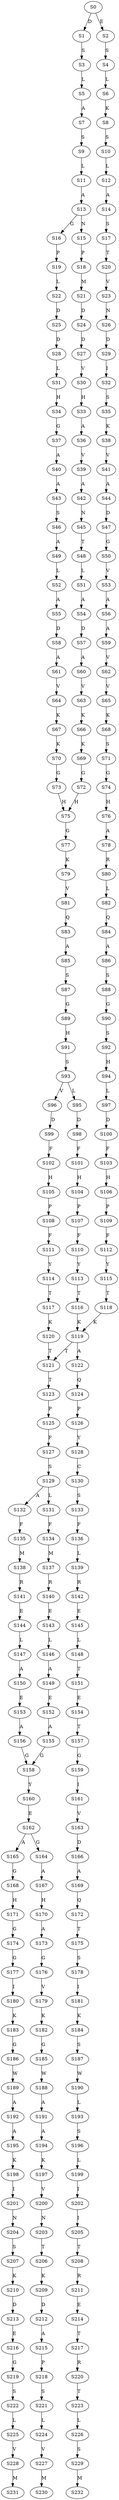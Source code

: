 strict digraph  {
	S0 -> S1 [ label = D ];
	S0 -> S2 [ label = E ];
	S1 -> S3 [ label = S ];
	S2 -> S4 [ label = S ];
	S3 -> S5 [ label = L ];
	S4 -> S6 [ label = L ];
	S5 -> S7 [ label = A ];
	S6 -> S8 [ label = K ];
	S7 -> S9 [ label = S ];
	S8 -> S10 [ label = S ];
	S9 -> S11 [ label = L ];
	S10 -> S12 [ label = L ];
	S11 -> S13 [ label = A ];
	S12 -> S14 [ label = A ];
	S13 -> S15 [ label = N ];
	S13 -> S16 [ label = G ];
	S14 -> S17 [ label = S ];
	S15 -> S18 [ label = P ];
	S16 -> S19 [ label = P ];
	S17 -> S20 [ label = T ];
	S18 -> S21 [ label = M ];
	S19 -> S22 [ label = L ];
	S20 -> S23 [ label = V ];
	S21 -> S24 [ label = D ];
	S22 -> S25 [ label = D ];
	S23 -> S26 [ label = N ];
	S24 -> S27 [ label = D ];
	S25 -> S28 [ label = D ];
	S26 -> S29 [ label = D ];
	S27 -> S30 [ label = V ];
	S28 -> S31 [ label = L ];
	S29 -> S32 [ label = I ];
	S30 -> S33 [ label = H ];
	S31 -> S34 [ label = H ];
	S32 -> S35 [ label = S ];
	S33 -> S36 [ label = A ];
	S34 -> S37 [ label = G ];
	S35 -> S38 [ label = K ];
	S36 -> S39 [ label = V ];
	S37 -> S40 [ label = A ];
	S38 -> S41 [ label = V ];
	S39 -> S42 [ label = A ];
	S40 -> S43 [ label = A ];
	S41 -> S44 [ label = A ];
	S42 -> S45 [ label = N ];
	S43 -> S46 [ label = S ];
	S44 -> S47 [ label = D ];
	S45 -> S48 [ label = T ];
	S46 -> S49 [ label = A ];
	S47 -> S50 [ label = G ];
	S48 -> S51 [ label = L ];
	S49 -> S52 [ label = L ];
	S50 -> S53 [ label = V ];
	S51 -> S54 [ label = A ];
	S52 -> S55 [ label = A ];
	S53 -> S56 [ label = A ];
	S54 -> S57 [ label = D ];
	S55 -> S58 [ label = D ];
	S56 -> S59 [ label = A ];
	S57 -> S60 [ label = A ];
	S58 -> S61 [ label = A ];
	S59 -> S62 [ label = V ];
	S60 -> S63 [ label = V ];
	S61 -> S64 [ label = V ];
	S62 -> S65 [ label = V ];
	S63 -> S66 [ label = K ];
	S64 -> S67 [ label = K ];
	S65 -> S68 [ label = K ];
	S66 -> S69 [ label = K ];
	S67 -> S70 [ label = K ];
	S68 -> S71 [ label = S ];
	S69 -> S72 [ label = G ];
	S70 -> S73 [ label = G ];
	S71 -> S74 [ label = G ];
	S72 -> S75 [ label = H ];
	S73 -> S75 [ label = H ];
	S74 -> S76 [ label = H ];
	S75 -> S77 [ label = G ];
	S76 -> S78 [ label = A ];
	S77 -> S79 [ label = K ];
	S78 -> S80 [ label = R ];
	S79 -> S81 [ label = V ];
	S80 -> S82 [ label = L ];
	S81 -> S83 [ label = Q ];
	S82 -> S84 [ label = Q ];
	S83 -> S85 [ label = A ];
	S84 -> S86 [ label = A ];
	S85 -> S87 [ label = S ];
	S86 -> S88 [ label = S ];
	S87 -> S89 [ label = G ];
	S88 -> S90 [ label = G ];
	S89 -> S91 [ label = H ];
	S90 -> S92 [ label = S ];
	S91 -> S93 [ label = S ];
	S92 -> S94 [ label = H ];
	S93 -> S95 [ label = L ];
	S93 -> S96 [ label = V ];
	S94 -> S97 [ label = L ];
	S95 -> S98 [ label = D ];
	S96 -> S99 [ label = D ];
	S97 -> S100 [ label = D ];
	S98 -> S101 [ label = F ];
	S99 -> S102 [ label = F ];
	S100 -> S103 [ label = F ];
	S101 -> S104 [ label = H ];
	S102 -> S105 [ label = H ];
	S103 -> S106 [ label = H ];
	S104 -> S107 [ label = P ];
	S105 -> S108 [ label = P ];
	S106 -> S109 [ label = P ];
	S107 -> S110 [ label = F ];
	S108 -> S111 [ label = F ];
	S109 -> S112 [ label = F ];
	S110 -> S113 [ label = Y ];
	S111 -> S114 [ label = Y ];
	S112 -> S115 [ label = Y ];
	S113 -> S116 [ label = T ];
	S114 -> S117 [ label = T ];
	S115 -> S118 [ label = T ];
	S116 -> S119 [ label = K ];
	S117 -> S120 [ label = K ];
	S118 -> S119 [ label = K ];
	S119 -> S121 [ label = T ];
	S119 -> S122 [ label = A ];
	S120 -> S121 [ label = T ];
	S121 -> S123 [ label = T ];
	S122 -> S124 [ label = Q ];
	S123 -> S125 [ label = P ];
	S124 -> S126 [ label = P ];
	S125 -> S127 [ label = F ];
	S126 -> S128 [ label = Y ];
	S127 -> S129 [ label = S ];
	S128 -> S130 [ label = C ];
	S129 -> S131 [ label = L ];
	S129 -> S132 [ label = A ];
	S130 -> S133 [ label = S ];
	S131 -> S134 [ label = F ];
	S132 -> S135 [ label = F ];
	S133 -> S136 [ label = F ];
	S134 -> S137 [ label = M ];
	S135 -> S138 [ label = M ];
	S136 -> S139 [ label = L ];
	S137 -> S140 [ label = R ];
	S138 -> S141 [ label = R ];
	S139 -> S142 [ label = R ];
	S140 -> S143 [ label = E ];
	S141 -> S144 [ label = E ];
	S142 -> S145 [ label = E ];
	S143 -> S146 [ label = L ];
	S144 -> S147 [ label = L ];
	S145 -> S148 [ label = L ];
	S146 -> S149 [ label = A ];
	S147 -> S150 [ label = A ];
	S148 -> S151 [ label = T ];
	S149 -> S152 [ label = E ];
	S150 -> S153 [ label = E ];
	S151 -> S154 [ label = E ];
	S152 -> S155 [ label = A ];
	S153 -> S156 [ label = A ];
	S154 -> S157 [ label = T ];
	S155 -> S158 [ label = G ];
	S156 -> S158 [ label = G ];
	S157 -> S159 [ label = G ];
	S158 -> S160 [ label = Y ];
	S159 -> S161 [ label = I ];
	S160 -> S162 [ label = E ];
	S161 -> S163 [ label = V ];
	S162 -> S164 [ label = G ];
	S162 -> S165 [ label = A ];
	S163 -> S166 [ label = D ];
	S164 -> S167 [ label = A ];
	S165 -> S168 [ label = G ];
	S166 -> S169 [ label = A ];
	S167 -> S170 [ label = H ];
	S168 -> S171 [ label = H ];
	S169 -> S172 [ label = Q ];
	S170 -> S173 [ label = A ];
	S171 -> S174 [ label = G ];
	S172 -> S175 [ label = T ];
	S173 -> S176 [ label = G ];
	S174 -> S177 [ label = G ];
	S175 -> S178 [ label = S ];
	S176 -> S179 [ label = V ];
	S177 -> S180 [ label = I ];
	S178 -> S181 [ label = I ];
	S179 -> S182 [ label = K ];
	S180 -> S183 [ label = K ];
	S181 -> S184 [ label = K ];
	S182 -> S185 [ label = G ];
	S183 -> S186 [ label = G ];
	S184 -> S187 [ label = S ];
	S185 -> S188 [ label = W ];
	S186 -> S189 [ label = W ];
	S187 -> S190 [ label = W ];
	S188 -> S191 [ label = A ];
	S189 -> S192 [ label = A ];
	S190 -> S193 [ label = L ];
	S191 -> S194 [ label = A ];
	S192 -> S195 [ label = A ];
	S193 -> S196 [ label = S ];
	S194 -> S197 [ label = K ];
	S195 -> S198 [ label = K ];
	S196 -> S199 [ label = L ];
	S197 -> S200 [ label = V ];
	S198 -> S201 [ label = I ];
	S199 -> S202 [ label = I ];
	S200 -> S203 [ label = N ];
	S201 -> S204 [ label = N ];
	S202 -> S205 [ label = I ];
	S203 -> S206 [ label = T ];
	S204 -> S207 [ label = S ];
	S205 -> S208 [ label = T ];
	S206 -> S209 [ label = K ];
	S207 -> S210 [ label = K ];
	S208 -> S211 [ label = R ];
	S209 -> S212 [ label = D ];
	S210 -> S213 [ label = D ];
	S211 -> S214 [ label = E ];
	S212 -> S215 [ label = A ];
	S213 -> S216 [ label = E ];
	S214 -> S217 [ label = T ];
	S215 -> S218 [ label = P ];
	S216 -> S219 [ label = G ];
	S217 -> S220 [ label = R ];
	S218 -> S221 [ label = S ];
	S219 -> S222 [ label = S ];
	S220 -> S223 [ label = T ];
	S221 -> S224 [ label = L ];
	S222 -> S225 [ label = L ];
	S223 -> S226 [ label = L ];
	S224 -> S227 [ label = V ];
	S225 -> S228 [ label = V ];
	S226 -> S229 [ label = S ];
	S227 -> S230 [ label = M ];
	S228 -> S231 [ label = M ];
	S229 -> S232 [ label = M ];
}

